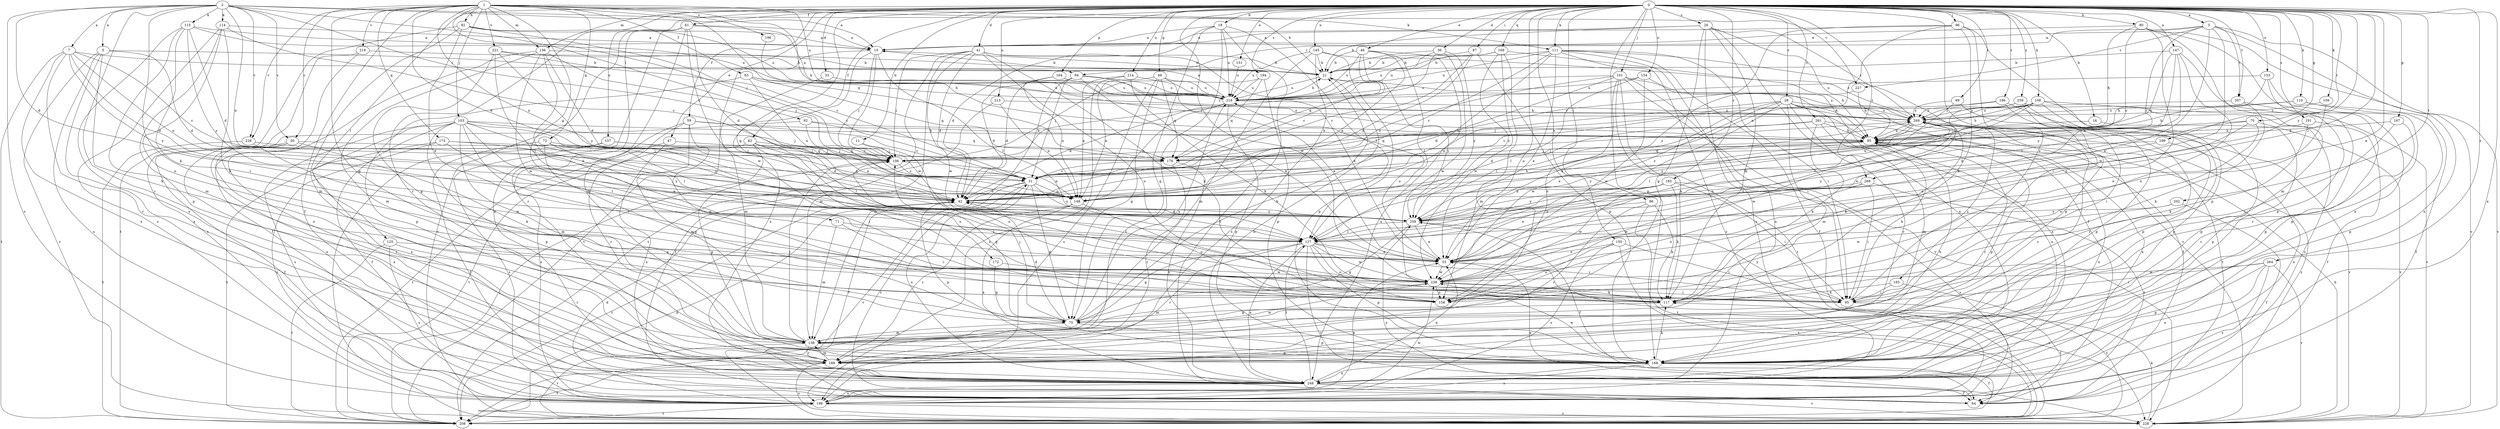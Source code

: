 strict digraph  {
0;
1;
2;
3;
5;
7;
10;
11;
16;
18;
21;
26;
28;
30;
31;
33;
36;
41;
42;
46;
47;
53;
59;
61;
62;
63;
64;
66;
70;
71;
72;
75;
80;
82;
85;
86;
87;
89;
92;
94;
95;
96;
101;
103;
106;
108;
109;
110;
111;
114;
115;
117;
125;
127;
136;
138;
145;
147;
148;
150;
151;
153;
154;
157;
158;
164;
167;
168;
169;
172;
173;
178;
185;
186;
188;
191;
193;
194;
196;
198;
199;
202;
207;
208;
213;
214;
218;
219;
221;
226;
227;
228;
238;
248;
258;
259;
261;
264;
268;
269;
0 -> 3  [label=a];
0 -> 11  [label=b];
0 -> 16  [label=b];
0 -> 18  [label=b];
0 -> 26  [label=c];
0 -> 28  [label=c];
0 -> 33  [label=d];
0 -> 36  [label=d];
0 -> 41  [label=d];
0 -> 46  [label=e];
0 -> 47  [label=e];
0 -> 53  [label=e];
0 -> 59  [label=f];
0 -> 61  [label=f];
0 -> 62  [label=f];
0 -> 66  [label=g];
0 -> 70  [label=g];
0 -> 80  [label=h];
0 -> 86  [label=i];
0 -> 87  [label=i];
0 -> 89  [label=i];
0 -> 96  [label=j];
0 -> 101  [label=j];
0 -> 108  [label=k];
0 -> 109  [label=k];
0 -> 110  [label=k];
0 -> 111  [label=k];
0 -> 125  [label=l];
0 -> 127  [label=l];
0 -> 136  [label=m];
0 -> 145  [label=n];
0 -> 147  [label=n];
0 -> 150  [label=o];
0 -> 151  [label=o];
0 -> 153  [label=o];
0 -> 154  [label=o];
0 -> 157  [label=o];
0 -> 158  [label=o];
0 -> 164  [label=p];
0 -> 167  [label=p];
0 -> 168  [label=p];
0 -> 169  [label=q];
0 -> 172  [label=q];
0 -> 185  [label=r];
0 -> 186  [label=r];
0 -> 188  [label=r];
0 -> 191  [label=s];
0 -> 193  [label=s];
0 -> 194  [label=s];
0 -> 199  [label=t];
0 -> 202  [label=t];
0 -> 207  [label=t];
0 -> 213  [label=u];
0 -> 214  [label=u];
0 -> 238  [label=w];
0 -> 248  [label=x];
0 -> 258  [label=y];
0 -> 259  [label=z];
0 -> 261  [label=z];
0 -> 264  [label=z];
0 -> 268  [label=z];
1 -> 21  [label=b];
1 -> 30  [label=c];
1 -> 42  [label=d];
1 -> 63  [label=f];
1 -> 64  [label=f];
1 -> 71  [label=g];
1 -> 72  [label=g];
1 -> 75  [label=g];
1 -> 82  [label=h];
1 -> 85  [label=h];
1 -> 103  [label=j];
1 -> 106  [label=j];
1 -> 111  [label=k];
1 -> 136  [label=m];
1 -> 148  [label=n];
1 -> 173  [label=q];
1 -> 178  [label=q];
1 -> 196  [label=s];
1 -> 218  [label=u];
1 -> 219  [label=v];
1 -> 221  [label=v];
1 -> 226  [label=v];
2 -> 5  [label=a];
2 -> 7  [label=a];
2 -> 10  [label=a];
2 -> 30  [label=c];
2 -> 31  [label=c];
2 -> 42  [label=d];
2 -> 92  [label=i];
2 -> 114  [label=k];
2 -> 115  [label=k];
2 -> 117  [label=k];
2 -> 148  [label=n];
2 -> 188  [label=r];
2 -> 198  [label=s];
2 -> 226  [label=v];
2 -> 227  [label=v];
3 -> 10  [label=a];
3 -> 53  [label=e];
3 -> 94  [label=i];
3 -> 207  [label=t];
3 -> 227  [label=v];
3 -> 228  [label=v];
3 -> 238  [label=w];
3 -> 248  [label=x];
3 -> 268  [label=z];
5 -> 21  [label=b];
5 -> 42  [label=d];
5 -> 117  [label=k];
5 -> 198  [label=s];
5 -> 228  [label=v];
5 -> 248  [label=x];
7 -> 31  [label=c];
7 -> 42  [label=d];
7 -> 94  [label=i];
7 -> 148  [label=n];
7 -> 188  [label=r];
7 -> 208  [label=t];
7 -> 248  [label=x];
7 -> 258  [label=y];
10 -> 21  [label=b];
10 -> 106  [label=j];
10 -> 127  [label=l];
10 -> 208  [label=t];
10 -> 238  [label=w];
10 -> 248  [label=x];
11 -> 106  [label=j];
11 -> 158  [label=o];
16 -> 85  [label=h];
16 -> 168  [label=p];
18 -> 10  [label=a];
18 -> 42  [label=d];
18 -> 64  [label=f];
18 -> 75  [label=g];
18 -> 127  [label=l];
18 -> 208  [label=t];
18 -> 218  [label=u];
21 -> 218  [label=u];
21 -> 258  [label=y];
21 -> 269  [label=z];
26 -> 10  [label=a];
26 -> 21  [label=b];
26 -> 64  [label=f];
26 -> 75  [label=g];
26 -> 117  [label=k];
26 -> 198  [label=s];
26 -> 248  [label=x];
26 -> 269  [label=z];
28 -> 53  [label=e];
28 -> 64  [label=f];
28 -> 127  [label=l];
28 -> 138  [label=m];
28 -> 148  [label=n];
28 -> 188  [label=r];
28 -> 208  [label=t];
28 -> 238  [label=w];
28 -> 248  [label=x];
28 -> 269  [label=z];
30 -> 64  [label=f];
30 -> 117  [label=k];
30 -> 178  [label=q];
30 -> 188  [label=r];
30 -> 248  [label=x];
31 -> 42  [label=d];
31 -> 64  [label=f];
31 -> 75  [label=g];
31 -> 148  [label=n];
31 -> 228  [label=v];
31 -> 248  [label=x];
31 -> 258  [label=y];
33 -> 138  [label=m];
33 -> 218  [label=u];
36 -> 21  [label=b];
36 -> 178  [label=q];
36 -> 218  [label=u];
36 -> 238  [label=w];
36 -> 258  [label=y];
41 -> 21  [label=b];
41 -> 42  [label=d];
41 -> 53  [label=e];
41 -> 106  [label=j];
41 -> 117  [label=k];
41 -> 138  [label=m];
41 -> 158  [label=o];
41 -> 208  [label=t];
41 -> 238  [label=w];
42 -> 85  [label=h];
42 -> 168  [label=p];
42 -> 208  [label=t];
42 -> 258  [label=y];
42 -> 269  [label=z];
46 -> 21  [label=b];
46 -> 31  [label=c];
46 -> 106  [label=j];
46 -> 127  [label=l];
46 -> 148  [label=n];
46 -> 218  [label=u];
46 -> 248  [label=x];
47 -> 106  [label=j];
47 -> 208  [label=t];
47 -> 248  [label=x];
53 -> 218  [label=u];
53 -> 228  [label=v];
53 -> 238  [label=w];
53 -> 269  [label=z];
59 -> 31  [label=c];
59 -> 85  [label=h];
59 -> 138  [label=m];
59 -> 158  [label=o];
59 -> 188  [label=r];
59 -> 198  [label=s];
61 -> 10  [label=a];
61 -> 42  [label=d];
61 -> 138  [label=m];
61 -> 188  [label=r];
61 -> 218  [label=u];
61 -> 228  [label=v];
61 -> 238  [label=w];
61 -> 248  [label=x];
62 -> 42  [label=d];
62 -> 106  [label=j];
62 -> 127  [label=l];
62 -> 148  [label=n];
62 -> 158  [label=o];
62 -> 168  [label=p];
62 -> 208  [label=t];
63 -> 148  [label=n];
63 -> 168  [label=p];
63 -> 178  [label=q];
63 -> 218  [label=u];
63 -> 269  [label=z];
64 -> 31  [label=c];
64 -> 53  [label=e];
66 -> 53  [label=e];
66 -> 75  [label=g];
66 -> 148  [label=n];
66 -> 178  [label=q];
66 -> 198  [label=s];
66 -> 218  [label=u];
70 -> 42  [label=d];
70 -> 53  [label=e];
70 -> 85  [label=h];
70 -> 158  [label=o];
70 -> 228  [label=v];
71 -> 95  [label=i];
71 -> 127  [label=l];
71 -> 138  [label=m];
72 -> 64  [label=f];
72 -> 75  [label=g];
72 -> 95  [label=i];
72 -> 106  [label=j];
72 -> 127  [label=l];
75 -> 21  [label=b];
75 -> 42  [label=d];
75 -> 106  [label=j];
75 -> 138  [label=m];
75 -> 168  [label=p];
75 -> 218  [label=u];
80 -> 10  [label=a];
80 -> 31  [label=c];
80 -> 85  [label=h];
80 -> 138  [label=m];
80 -> 158  [label=o];
80 -> 228  [label=v];
80 -> 248  [label=x];
82 -> 10  [label=a];
82 -> 31  [label=c];
82 -> 53  [label=e];
82 -> 138  [label=m];
82 -> 208  [label=t];
82 -> 218  [label=u];
85 -> 106  [label=j];
85 -> 168  [label=p];
85 -> 178  [label=q];
85 -> 188  [label=r];
85 -> 248  [label=x];
85 -> 258  [label=y];
86 -> 117  [label=k];
86 -> 188  [label=r];
86 -> 208  [label=t];
86 -> 258  [label=y];
87 -> 21  [label=b];
87 -> 31  [label=c];
87 -> 42  [label=d];
87 -> 168  [label=p];
89 -> 127  [label=l];
89 -> 168  [label=p];
89 -> 269  [label=z];
92 -> 31  [label=c];
92 -> 85  [label=h];
92 -> 178  [label=q];
92 -> 248  [label=x];
94 -> 31  [label=c];
94 -> 42  [label=d];
94 -> 53  [label=e];
94 -> 85  [label=h];
94 -> 138  [label=m];
94 -> 218  [label=u];
95 -> 64  [label=f];
95 -> 85  [label=h];
95 -> 258  [label=y];
95 -> 269  [label=z];
96 -> 10  [label=a];
96 -> 31  [label=c];
96 -> 95  [label=i];
96 -> 117  [label=k];
96 -> 148  [label=n];
96 -> 168  [label=p];
101 -> 31  [label=c];
101 -> 42  [label=d];
101 -> 85  [label=h];
101 -> 95  [label=i];
101 -> 117  [label=k];
101 -> 158  [label=o];
101 -> 208  [label=t];
101 -> 218  [label=u];
101 -> 228  [label=v];
103 -> 53  [label=e];
103 -> 64  [label=f];
103 -> 85  [label=h];
103 -> 95  [label=i];
103 -> 106  [label=j];
103 -> 127  [label=l];
103 -> 138  [label=m];
103 -> 168  [label=p];
103 -> 198  [label=s];
103 -> 248  [label=x];
103 -> 258  [label=y];
106 -> 31  [label=c];
106 -> 75  [label=g];
106 -> 148  [label=n];
108 -> 85  [label=h];
108 -> 106  [label=j];
108 -> 127  [label=l];
108 -> 148  [label=n];
108 -> 168  [label=p];
108 -> 188  [label=r];
108 -> 228  [label=v];
108 -> 269  [label=z];
109 -> 53  [label=e];
109 -> 269  [label=z];
110 -> 64  [label=f];
110 -> 85  [label=h];
110 -> 168  [label=p];
110 -> 269  [label=z];
111 -> 21  [label=b];
111 -> 31  [label=c];
111 -> 53  [label=e];
111 -> 64  [label=f];
111 -> 95  [label=i];
111 -> 148  [label=n];
111 -> 198  [label=s];
111 -> 218  [label=u];
111 -> 228  [label=v];
111 -> 248  [label=x];
114 -> 10  [label=a];
114 -> 31  [label=c];
114 -> 117  [label=k];
114 -> 158  [label=o];
114 -> 168  [label=p];
114 -> 198  [label=s];
115 -> 10  [label=a];
115 -> 42  [label=d];
115 -> 95  [label=i];
115 -> 138  [label=m];
115 -> 218  [label=u];
115 -> 248  [label=x];
115 -> 258  [label=y];
117 -> 75  [label=g];
125 -> 53  [label=e];
125 -> 188  [label=r];
125 -> 198  [label=s];
125 -> 208  [label=t];
127 -> 53  [label=e];
127 -> 75  [label=g];
127 -> 95  [label=i];
127 -> 158  [label=o];
127 -> 168  [label=p];
127 -> 188  [label=r];
127 -> 228  [label=v];
127 -> 238  [label=w];
127 -> 248  [label=x];
136 -> 21  [label=b];
136 -> 42  [label=d];
136 -> 53  [label=e];
136 -> 106  [label=j];
136 -> 138  [label=m];
136 -> 238  [label=w];
136 -> 248  [label=x];
138 -> 106  [label=j];
138 -> 168  [label=p];
138 -> 188  [label=r];
138 -> 228  [label=v];
138 -> 238  [label=w];
145 -> 21  [label=b];
145 -> 138  [label=m];
145 -> 168  [label=p];
145 -> 198  [label=s];
145 -> 218  [label=u];
145 -> 269  [label=z];
147 -> 21  [label=b];
147 -> 127  [label=l];
147 -> 158  [label=o];
147 -> 168  [label=p];
147 -> 178  [label=q];
147 -> 258  [label=y];
148 -> 158  [label=o];
148 -> 188  [label=r];
148 -> 248  [label=x];
150 -> 53  [label=e];
150 -> 95  [label=i];
150 -> 158  [label=o];
150 -> 198  [label=s];
150 -> 208  [label=t];
151 -> 218  [label=u];
153 -> 85  [label=h];
153 -> 168  [label=p];
153 -> 188  [label=r];
153 -> 218  [label=u];
154 -> 127  [label=l];
154 -> 218  [label=u];
154 -> 238  [label=w];
154 -> 248  [label=x];
157 -> 148  [label=n];
157 -> 178  [label=q];
157 -> 198  [label=s];
157 -> 228  [label=v];
164 -> 42  [label=d];
164 -> 148  [label=n];
164 -> 218  [label=u];
167 -> 85  [label=h];
167 -> 95  [label=i];
167 -> 188  [label=r];
168 -> 64  [label=f];
168 -> 117  [label=k];
168 -> 198  [label=s];
168 -> 238  [label=w];
168 -> 248  [label=x];
169 -> 21  [label=b];
169 -> 85  [label=h];
169 -> 138  [label=m];
169 -> 218  [label=u];
169 -> 238  [label=w];
169 -> 258  [label=y];
172 -> 75  [label=g];
172 -> 238  [label=w];
173 -> 106  [label=j];
173 -> 127  [label=l];
173 -> 198  [label=s];
173 -> 208  [label=t];
173 -> 258  [label=y];
178 -> 31  [label=c];
178 -> 188  [label=r];
178 -> 248  [label=x];
178 -> 269  [label=z];
185 -> 53  [label=e];
185 -> 95  [label=i];
185 -> 117  [label=k];
185 -> 148  [label=n];
185 -> 198  [label=s];
185 -> 238  [label=w];
185 -> 258  [label=y];
186 -> 31  [label=c];
186 -> 95  [label=i];
186 -> 168  [label=p];
186 -> 269  [label=z];
188 -> 85  [label=h];
188 -> 138  [label=m];
188 -> 208  [label=t];
188 -> 228  [label=v];
188 -> 269  [label=z];
191 -> 64  [label=f];
191 -> 85  [label=h];
191 -> 117  [label=k];
193 -> 95  [label=i];
193 -> 117  [label=k];
193 -> 208  [label=t];
194 -> 106  [label=j];
194 -> 168  [label=p];
194 -> 178  [label=q];
194 -> 218  [label=u];
196 -> 85  [label=h];
198 -> 42  [label=d];
198 -> 53  [label=e];
198 -> 208  [label=t];
198 -> 228  [label=v];
198 -> 238  [label=w];
199 -> 106  [label=j];
199 -> 248  [label=x];
199 -> 258  [label=y];
202 -> 64  [label=f];
202 -> 238  [label=w];
202 -> 258  [label=y];
207 -> 117  [label=k];
207 -> 168  [label=p];
207 -> 269  [label=z];
208 -> 106  [label=j];
208 -> 258  [label=y];
208 -> 269  [label=z];
213 -> 64  [label=f];
213 -> 148  [label=n];
213 -> 269  [label=z];
214 -> 117  [label=k];
214 -> 148  [label=n];
214 -> 198  [label=s];
214 -> 218  [label=u];
218 -> 10  [label=a];
218 -> 21  [label=b];
218 -> 42  [label=d];
218 -> 148  [label=n];
218 -> 168  [label=p];
218 -> 269  [label=z];
219 -> 21  [label=b];
219 -> 64  [label=f];
219 -> 198  [label=s];
221 -> 21  [label=b];
221 -> 31  [label=c];
221 -> 75  [label=g];
221 -> 127  [label=l];
221 -> 258  [label=y];
226 -> 106  [label=j];
226 -> 208  [label=t];
226 -> 238  [label=w];
227 -> 53  [label=e];
227 -> 85  [label=h];
228 -> 42  [label=d];
228 -> 85  [label=h];
228 -> 117  [label=k];
238 -> 95  [label=i];
238 -> 117  [label=k];
238 -> 138  [label=m];
238 -> 158  [label=o];
248 -> 21  [label=b];
248 -> 53  [label=e];
248 -> 64  [label=f];
248 -> 127  [label=l];
248 -> 198  [label=s];
248 -> 228  [label=v];
258 -> 42  [label=d];
258 -> 53  [label=e];
258 -> 64  [label=f];
258 -> 75  [label=g];
258 -> 127  [label=l];
259 -> 53  [label=e];
259 -> 75  [label=g];
259 -> 168  [label=p];
259 -> 198  [label=s];
259 -> 269  [label=z];
261 -> 42  [label=d];
261 -> 85  [label=h];
261 -> 117  [label=k];
261 -> 138  [label=m];
261 -> 178  [label=q];
261 -> 248  [label=x];
264 -> 95  [label=i];
264 -> 168  [label=p];
264 -> 198  [label=s];
264 -> 228  [label=v];
264 -> 238  [label=w];
264 -> 248  [label=x];
268 -> 95  [label=i];
268 -> 148  [label=n];
268 -> 158  [label=o];
268 -> 198  [label=s];
268 -> 238  [label=w];
269 -> 85  [label=h];
269 -> 117  [label=k];
269 -> 127  [label=l];
269 -> 228  [label=v];
269 -> 238  [label=w];
269 -> 258  [label=y];
}
